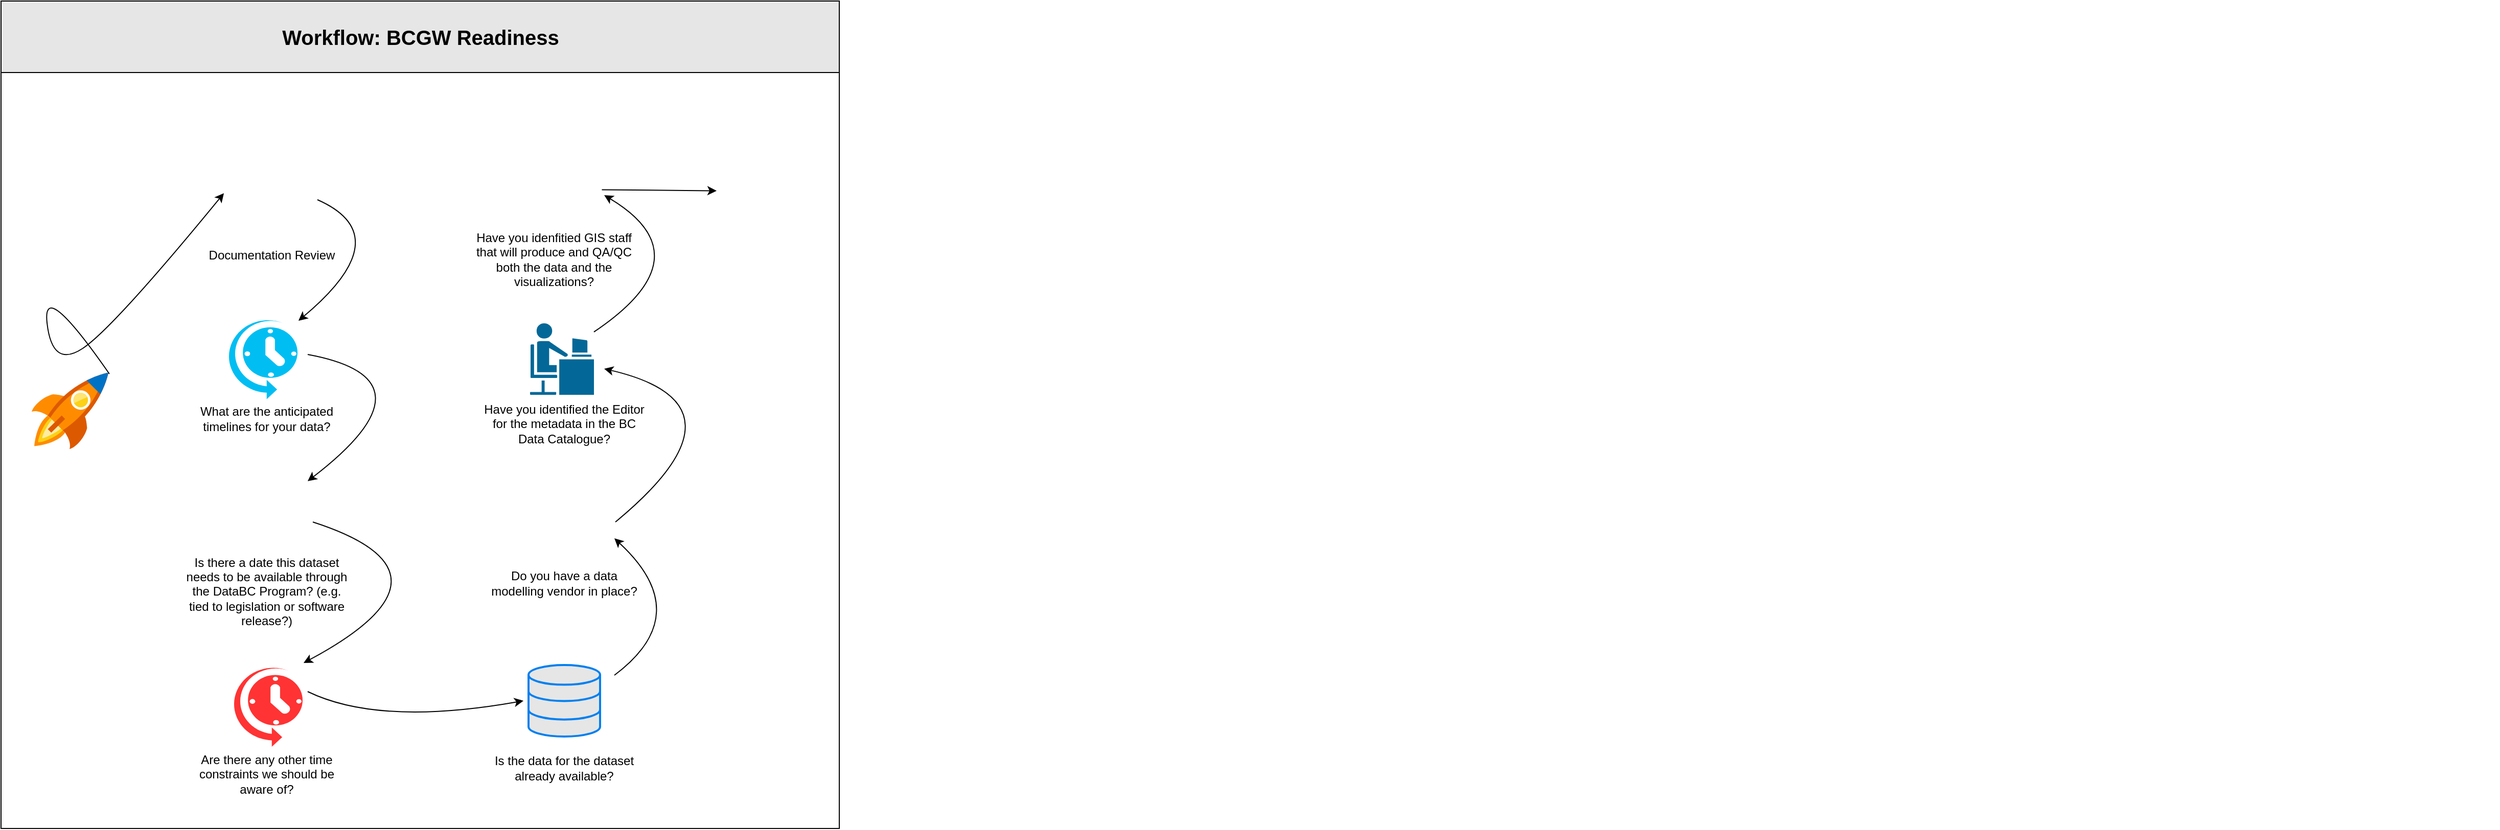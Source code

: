 <mxfile version="13.8.0" type="github">
  <diagram name="Page-1" id="74e2e168-ea6b-b213-b513-2b3c1d86103e">
    <mxGraphModel dx="3162" dy="1122" grid="1" gridSize="10" guides="1" tooltips="1" connect="1" arrows="1" fold="1" page="1" pageScale="1" pageWidth="1100" pageHeight="850" background="#ffffff" math="0" shadow="0">
      <root>
        <mxCell id="0" />
        <mxCell id="1" parent="0" />
        <mxCell id="77e6c97f196da883-1" value="Workflow: BCGW Readiness" style="swimlane;html=1;childLayout=stackLayout;startSize=70;rounded=0;shadow=0;labelBackgroundColor=none;strokeWidth=1;fontFamily=Helvetica;fontSize=20;align=center;fillColor=#E6E6E6;" parent="1" vertex="1">
          <mxGeometry x="-1080" y="50" width="820" height="810" as="geometry" />
        </mxCell>
        <mxCell id="77e6c97f196da883-2" value="" style="swimlane;html=1;startSize=0;whiteSpace=wrap;" parent="77e6c97f196da883-1" vertex="1">
          <mxGeometry y="70" width="820" height="740" as="geometry" />
        </mxCell>
        <mxCell id="BV2q5p9ctBvcztRm7qWQ-21" style="edgeStyle=orthogonalEdgeStyle;rounded=0;orthogonalLoop=1;jettySize=auto;html=1;exitX=0.5;exitY=1;exitDx=0;exitDy=0;fontFamily=Helvetica;fontSize=13;fontStyle=1" parent="77e6c97f196da883-2" edge="1">
          <mxGeometry relative="1" as="geometry">
            <mxPoint x="2435" y="659.14" as="sourcePoint" />
            <mxPoint x="2435" y="659.14" as="targetPoint" />
          </mxGeometry>
        </mxCell>
        <mxCell id="2tCSn5X5kFdM__O0FERV-108" value="" style="curved=1;endArrow=classic;html=1;entryX=-0.028;entryY=0.428;entryDx=0;entryDy=0;entryPerimeter=0;exitX=1.013;exitY=0.017;exitDx=0;exitDy=0;exitPerimeter=0;" parent="77e6c97f196da883-2" source="2tCSn5X5kFdM__O0FERV-1" target="2tCSn5X5kFdM__O0FERV-2" edge="1">
          <mxGeometry width="50" height="50" relative="1" as="geometry">
            <mxPoint x="113" y="610" as="sourcePoint" />
            <mxPoint x="1040" y="760" as="targetPoint" />
            <Array as="points">
              <mxPoint x="40" y="200" />
              <mxPoint x="50" y="290" />
              <mxPoint x="110" y="250" />
            </Array>
          </mxGeometry>
        </mxCell>
        <mxCell id="2tCSn5X5kFdM__O0FERV-1" value="" style="aspect=fixed;html=1;points=[];align=center;image;fontSize=12;image=img/lib/mscae/Quick_Start_Center.svg;" parent="77e6c97f196da883-2" vertex="1">
          <mxGeometry x="30" y="293.72" width="75" height="75" as="geometry" />
        </mxCell>
        <mxCell id="WSfQPqF3ies6_VGlYtEs-34" value="" style="group" parent="77e6c97f196da883-2" vertex="1" connectable="0">
          <mxGeometry x="180" y="239.7" width="160" height="109.53" as="geometry" />
        </mxCell>
        <mxCell id="WSfQPqF3ies6_VGlYtEs-14" value="What are the anticipated timelines for your data?" style="text;html=1;strokeColor=none;fillColor=none;align=center;verticalAlign=middle;whiteSpace=wrap;rounded=0;" parent="WSfQPqF3ies6_VGlYtEs-34" vertex="1">
          <mxGeometry y="89.53" width="160" height="20" as="geometry" />
        </mxCell>
        <mxCell id="WSfQPqF3ies6_VGlYtEs-2" value="" style="verticalLabelPosition=bottom;html=1;verticalAlign=top;align=center;strokeColor=none;fillColor=#00BEF2;shape=mxgraph.azure.scheduler;pointerEvents=1;" parent="WSfQPqF3ies6_VGlYtEs-34" vertex="1">
          <mxGeometry x="40" width="70" height="80" as="geometry" />
        </mxCell>
        <mxCell id="2tCSn5X5kFdM__O0FERV-4" value="" style="group" parent="77e6c97f196da883-2" vertex="1" connectable="0">
          <mxGeometry x="190" y="80.0" width="150" height="109" as="geometry" />
        </mxCell>
        <mxCell id="2tCSn5X5kFdM__O0FERV-2" value="" style="shape=image;html=1;verticalAlign=top;verticalLabelPosition=bottom;labelBackgroundColor=#ffffff;imageAspect=0;aspect=fixed;image=https://cdn0.iconfinder.com/data/icons/customicondesign-office7-shadow-png/128/Product-documentation.png" parent="2tCSn5X5kFdM__O0FERV-4" vertex="1">
          <mxGeometry x="30.5" width="89" height="89" as="geometry" />
        </mxCell>
        <mxCell id="2tCSn5X5kFdM__O0FERV-3" value="Documentation Review" style="text;html=1;strokeColor=none;fillColor=none;align=center;verticalAlign=middle;whiteSpace=wrap;rounded=0;" parent="2tCSn5X5kFdM__O0FERV-4" vertex="1">
          <mxGeometry y="89" width="150" height="20" as="geometry" />
        </mxCell>
        <mxCell id="WSfQPqF3ies6_VGlYtEs-20" value="" style="group" parent="77e6c97f196da883-2" vertex="1" connectable="0">
          <mxGeometry x="180" y="390" width="160" height="130" as="geometry" />
        </mxCell>
        <mxCell id="WSfQPqF3ies6_VGlYtEs-15" value="Is there a date this dataset needs to be available through the DataBC Program? (e.g. tied to legislation or software release?)" style="text;html=1;strokeColor=none;fillColor=none;align=center;verticalAlign=middle;whiteSpace=wrap;rounded=0;" parent="WSfQPqF3ies6_VGlYtEs-20" vertex="1">
          <mxGeometry y="93" width="160" height="50" as="geometry" />
        </mxCell>
        <mxCell id="WSfQPqF3ies6_VGlYtEs-3" value="" style="shape=image;html=1;verticalAlign=top;verticalLabelPosition=bottom;labelBackgroundColor=#ffffff;imageAspect=0;aspect=fixed;image=https://cdn2.iconfinder.com/data/icons/xomo-basics/128/document-08-128.png" parent="WSfQPqF3ies6_VGlYtEs-20" vertex="1">
          <mxGeometry x="35" y="-2" width="90" height="90" as="geometry" />
        </mxCell>
        <mxCell id="WSfQPqF3ies6_VGlYtEs-28" value="" style="curved=1;endArrow=classic;html=1;entryX=1.014;entryY=-0.025;entryDx=0;entryDy=0;entryPerimeter=0;" parent="WSfQPqF3ies6_VGlYtEs-20" target="WSfQPqF3ies6_VGlYtEs-4" edge="1">
          <mxGeometry width="50" height="50" relative="1" as="geometry">
            <mxPoint x="125" y="50" as="sourcePoint" />
            <mxPoint x="175" as="targetPoint" />
            <Array as="points">
              <mxPoint x="280" y="100" />
            </Array>
          </mxGeometry>
        </mxCell>
        <mxCell id="WSfQPqF3ies6_VGlYtEs-21" value="" style="group" parent="77e6c97f196da883-2" vertex="1" connectable="0">
          <mxGeometry x="180" y="580" width="160" height="117.0" as="geometry" />
        </mxCell>
        <mxCell id="WSfQPqF3ies6_VGlYtEs-4" value="" style="verticalLabelPosition=bottom;html=1;verticalAlign=top;align=center;strokeColor=none;shape=mxgraph.azure.scheduler;pointerEvents=1;fillColor=#FF3333;" parent="WSfQPqF3ies6_VGlYtEs-21" vertex="1">
          <mxGeometry x="45" width="70" height="80" as="geometry" />
        </mxCell>
        <mxCell id="WSfQPqF3ies6_VGlYtEs-16" value="Are there any other time constraints we should be aware of?" style="text;html=1;strokeColor=none;fillColor=none;align=center;verticalAlign=middle;whiteSpace=wrap;rounded=0;" parent="WSfQPqF3ies6_VGlYtEs-21" vertex="1">
          <mxGeometry y="97.0" width="160" height="20" as="geometry" />
        </mxCell>
        <mxCell id="WSfQPqF3ies6_VGlYtEs-25" value="" style="group" parent="77e6c97f196da883-2" vertex="1" connectable="0">
          <mxGeometry x="420" y="75.75" width="160" height="117.5" as="geometry" />
        </mxCell>
        <mxCell id="WSfQPqF3ies6_VGlYtEs-19" value="Have you idenfitied GIS staff that will produce and QA/QC both the data and the visualizations?" style="text;html=1;strokeColor=none;fillColor=none;align=center;verticalAlign=middle;whiteSpace=wrap;rounded=0;" parent="WSfQPqF3ies6_VGlYtEs-25" vertex="1">
          <mxGeometry x="41" y="97.5" width="160" height="20" as="geometry" />
        </mxCell>
        <mxCell id="WSfQPqF3ies6_VGlYtEs-12" value="" style="shape=image;html=1;verticalAlign=top;verticalLabelPosition=bottom;labelBackgroundColor=#ffffff;imageAspect=0;aspect=fixed;image=https://cdn2.iconfinder.com/data/icons/iconslandgps/PNG/128x128/GIS/Layers.png;fillColor=#E6E6E6;" parent="WSfQPqF3ies6_VGlYtEs-25" vertex="1">
          <mxGeometry x="89.75" width="78" height="78" as="geometry" />
        </mxCell>
        <mxCell id="WSfQPqF3ies6_VGlYtEs-27" value="" style="curved=1;endArrow=classic;html=1;entryX=0.944;entryY=0.133;entryDx=0;entryDy=0;entryPerimeter=0;" parent="77e6c97f196da883-2" target="WSfQPqF3ies6_VGlYtEs-3" edge="1">
          <mxGeometry width="50" height="50" relative="1" as="geometry">
            <mxPoint x="300" y="276" as="sourcePoint" />
            <mxPoint x="1050" y="160" as="targetPoint" />
            <Array as="points">
              <mxPoint x="430" y="300" />
            </Array>
          </mxGeometry>
        </mxCell>
        <mxCell id="WSfQPqF3ies6_VGlYtEs-29" value="" style="curved=1;endArrow=classic;html=1;exitX=1.071;exitY=0.325;exitDx=0;exitDy=0;exitPerimeter=0;entryX=-0.071;entryY=0.5;entryDx=0;entryDy=0;entryPerimeter=0;" parent="77e6c97f196da883-2" source="WSfQPqF3ies6_VGlYtEs-4" target="WSfQPqF3ies6_VGlYtEs-5" edge="1">
          <mxGeometry width="50" height="50" relative="1" as="geometry">
            <mxPoint x="1000" y="210" as="sourcePoint" />
            <mxPoint x="780" y="198" as="targetPoint" />
            <Array as="points">
              <mxPoint x="370" y="640" />
            </Array>
          </mxGeometry>
        </mxCell>
        <mxCell id="u-Ag5X-3Hhz4MKtl7owg-2" value="" style="curved=1;endArrow=classic;html=1;entryX=1.014;entryY=0.041;entryDx=0;entryDy=0;entryPerimeter=0;exitX=1;exitY=0.5;exitDx=0;exitDy=0;" parent="77e6c97f196da883-2" source="2tCSn5X5kFdM__O0FERV-2" target="WSfQPqF3ies6_VGlYtEs-2" edge="1">
          <mxGeometry width="50" height="50" relative="1" as="geometry">
            <mxPoint x="309.5" y="220" as="sourcePoint" />
            <mxPoint x="436.69" y="-249.19" as="targetPoint" />
            <Array as="points">
              <mxPoint x="390" y="160" />
            </Array>
          </mxGeometry>
        </mxCell>
        <mxCell id="WSfQPqF3ies6_VGlYtEs-32" value="" style="curved=1;endArrow=classic;html=1;exitX=0.984;exitY=0.132;exitDx=0;exitDy=0;exitPerimeter=0;" parent="77e6c97f196da883-2" source="WSfQPqF3ies6_VGlYtEs-9" edge="1">
          <mxGeometry width="50" height="50" relative="1" as="geometry">
            <mxPoint x="1000" y="210" as="sourcePoint" />
            <mxPoint x="590" y="120" as="targetPoint" />
            <Array as="points">
              <mxPoint x="690" y="180" />
            </Array>
          </mxGeometry>
        </mxCell>
        <mxCell id="WSfQPqF3ies6_VGlYtEs-23" value="" style="group;rotation=90;" parent="77e6c97f196da883-2" vertex="1" connectable="0">
          <mxGeometry x="430" y="390" width="160" height="120.0" as="geometry" />
        </mxCell>
        <mxCell id="WSfQPqF3ies6_VGlYtEs-6" value="" style="shape=image;html=1;verticalAlign=top;verticalLabelPosition=bottom;labelBackgroundColor=#ffffff;imageAspect=0;aspect=fixed;image=https://cdn1.iconfinder.com/data/icons/software-engineering-and-video-gaming/512/477_Algorithm_design_method_model_process_Data_Science_Fabrication_Lab-128.png;fillColor=#E6E6E6;" parent="WSfQPqF3ies6_VGlYtEs-23" vertex="1">
          <mxGeometry x="71" width="100" height="100" as="geometry" />
        </mxCell>
        <mxCell id="WSfQPqF3ies6_VGlYtEs-31" value="" style="curved=1;endArrow=classic;html=1;" parent="WSfQPqF3ies6_VGlYtEs-23" edge="1">
          <mxGeometry width="50" height="50" relative="1" as="geometry">
            <mxPoint x="171" y="50.0" as="sourcePoint" />
            <mxPoint x="160" y="-100" as="targetPoint" />
            <Array as="points">
              <mxPoint x="310" y="-65" />
            </Array>
          </mxGeometry>
        </mxCell>
        <mxCell id="WSfQPqF3ies6_VGlYtEs-18" value="Do you have a data modelling vendor in place?" style="text;html=1;strokeColor=none;fillColor=none;align=center;verticalAlign=middle;whiteSpace=wrap;rounded=0;" parent="WSfQPqF3ies6_VGlYtEs-23" vertex="1">
          <mxGeometry x="41" y="100.0" width="160" height="20" as="geometry" />
        </mxCell>
        <mxCell id="WSfQPqF3ies6_VGlYtEs-24" value="" style="group" parent="77e6c97f196da883-2" vertex="1" connectable="0">
          <mxGeometry x="471" y="234.47" width="160" height="120" as="geometry" />
        </mxCell>
        <mxCell id="WSfQPqF3ies6_VGlYtEs-10" value="Have you identified the Editor for the metadata in the BC Data Catalogue?" style="text;html=1;strokeColor=none;fillColor=none;align=center;verticalAlign=middle;whiteSpace=wrap;rounded=0;" parent="WSfQPqF3ies6_VGlYtEs-24" vertex="1">
          <mxGeometry y="100" width="160" height="20" as="geometry" />
        </mxCell>
        <mxCell id="WSfQPqF3ies6_VGlYtEs-8" value="" style="group" parent="WSfQPqF3ies6_VGlYtEs-24" vertex="1" connectable="0">
          <mxGeometry width="160" height="115" as="geometry" />
        </mxCell>
        <mxCell id="WSfQPqF3ies6_VGlYtEs-9" value="" style="shape=mxgraph.cisco.people.androgenous_person;html=1;pointerEvents=1;dashed=0;fillColor=#036897;strokeColor=#ffffff;strokeWidth=2;verticalLabelPosition=bottom;verticalAlign=top;align=center;outlineConnect=0;" parent="WSfQPqF3ies6_VGlYtEs-8" vertex="1">
          <mxGeometry x="45.5" y="10" width="64.5" height="72" as="geometry" />
        </mxCell>
        <mxCell id="WSfQPqF3ies6_VGlYtEs-30" value="" style="curved=1;endArrow=classic;html=1;entryX=0.99;entryY=0.66;entryDx=0;entryDy=0;entryPerimeter=0;" parent="77e6c97f196da883-2" target="WSfQPqF3ies6_VGlYtEs-6" edge="1">
          <mxGeometry width="50" height="50" relative="1" as="geometry">
            <mxPoint x="600" y="590" as="sourcePoint" />
            <mxPoint x="1091" y="160" as="targetPoint" />
            <Array as="points">
              <mxPoint x="680" y="530" />
            </Array>
          </mxGeometry>
        </mxCell>
        <mxCell id="WSfQPqF3ies6_VGlYtEs-33" value="" style="endArrow=classic;html=1;entryX=0;entryY=0.5;entryDx=0;entryDy=0;exitX=1;exitY=0.5;exitDx=0;exitDy=0;" parent="77e6c97f196da883-2" source="WSfQPqF3ies6_VGlYtEs-12" target="u-Ag5X-3Hhz4MKtl7owg-19" edge="1">
          <mxGeometry width="50" height="50" relative="1" as="geometry">
            <mxPoint x="580" y="114.75" as="sourcePoint" />
            <mxPoint x="1091" y="160" as="targetPoint" />
            <Array as="points" />
          </mxGeometry>
        </mxCell>
        <mxCell id="WSfQPqF3ies6_VGlYtEs-22" value="" style="group" parent="77e6c97f196da883-2" vertex="1" connectable="0">
          <mxGeometry x="430" y="580" width="160" height="110.95" as="geometry" />
        </mxCell>
        <mxCell id="WSfQPqF3ies6_VGlYtEs-5" value="" style="html=1;verticalLabelPosition=bottom;align=center;labelBackgroundColor=#ffffff;verticalAlign=top;strokeWidth=2;strokeColor=#0080F0;shadow=0;dashed=0;shape=mxgraph.ios7.icons.data;fillColor=#E6E6E6;" parent="WSfQPqF3ies6_VGlYtEs-22" vertex="1">
          <mxGeometry x="86" width="70" height="70" as="geometry" />
        </mxCell>
        <mxCell id="WSfQPqF3ies6_VGlYtEs-17" value="Is the data for the dataset already available?" style="text;html=1;strokeColor=none;fillColor=none;align=center;verticalAlign=middle;whiteSpace=wrap;rounded=0;" parent="WSfQPqF3ies6_VGlYtEs-22" vertex="1">
          <mxGeometry x="41" y="90.95" width="160" height="20" as="geometry" />
        </mxCell>
        <mxCell id="u-Ag5X-3Hhz4MKtl7owg-19" value="" style="shape=image;html=1;verticalAlign=top;verticalLabelPosition=bottom;labelBackgroundColor=#ffffff;imageAspect=0;aspect=fixed;image=https://cdn2.iconfinder.com/data/icons/greenline/512/check-128.png" parent="77e6c97f196da883-2" vertex="1">
          <mxGeometry x="700" y="75.75" width="80" height="80" as="geometry" />
        </mxCell>
      </root>
    </mxGraphModel>
  </diagram>
</mxfile>
